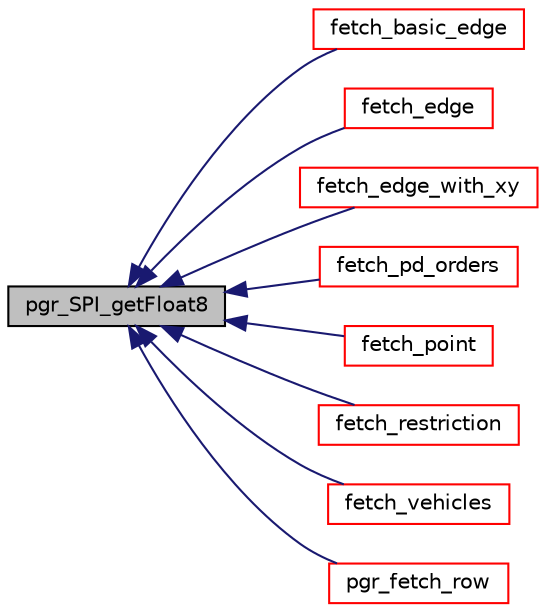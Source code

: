 digraph "pgr_SPI_getFloat8"
{
  edge [fontname="Helvetica",fontsize="10",labelfontname="Helvetica",labelfontsize="10"];
  node [fontname="Helvetica",fontsize="10",shape=record];
  rankdir="LR";
  Node422 [label="pgr_SPI_getFloat8",height=0.2,width=0.4,color="black", fillcolor="grey75", style="filled", fontcolor="black"];
  Node422 -> Node423 [dir="back",color="midnightblue",fontsize="10",style="solid",fontname="Helvetica"];
  Node423 [label="fetch_basic_edge",height=0.2,width=0.4,color="red", fillcolor="white", style="filled",URL="$edges__input_8c.html#aa893998e756deec8a537ce2c8312430d"];
  Node422 -> Node428 [dir="back",color="midnightblue",fontsize="10",style="solid",fontname="Helvetica"];
  Node428 [label="fetch_edge",height=0.2,width=0.4,color="red", fillcolor="white", style="filled",URL="$edges__input_8c.html#a7c4a0a57abd38dd84a5554e853c696bb"];
  Node422 -> Node447 [dir="back",color="midnightblue",fontsize="10",style="solid",fontname="Helvetica"];
  Node447 [label="fetch_edge_with_xy",height=0.2,width=0.4,color="red", fillcolor="white", style="filled",URL="$edges__input_8c.html#a9efbb1cb5cbb9cb8758bc2b92112352d"];
  Node422 -> Node453 [dir="back",color="midnightblue",fontsize="10",style="solid",fontname="Helvetica"];
  Node453 [label="fetch_pd_orders",height=0.2,width=0.4,color="red", fillcolor="white", style="filled",URL="$orders__input_8c.html#a94ba2b2c12bd206b9fbc82482e957902"];
  Node422 -> Node461 [dir="back",color="midnightblue",fontsize="10",style="solid",fontname="Helvetica"];
  Node461 [label="fetch_point",height=0.2,width=0.4,color="red", fillcolor="white", style="filled",URL="$points__input_8c.html#a2f961047988f038e9e676adc091a551c"];
  Node422 -> Node465 [dir="back",color="midnightblue",fontsize="10",style="solid",fontname="Helvetica"];
  Node465 [label="fetch_restriction",height=0.2,width=0.4,color="red", fillcolor="white", style="filled",URL="$restrictions__input_8c.html#ac3cee3d89294cf9d7839cf1e4992db61"];
  Node422 -> Node467 [dir="back",color="midnightblue",fontsize="10",style="solid",fontname="Helvetica"];
  Node467 [label="fetch_vehicles",height=0.2,width=0.4,color="red", fillcolor="white", style="filled",URL="$vehicles__input_8c.html#a8dedcfbf71ecc7f6c789331d5e89e909"];
  Node422 -> Node471 [dir="back",color="midnightblue",fontsize="10",style="solid",fontname="Helvetica"];
  Node471 [label="pgr_fetch_row",height=0.2,width=0.4,color="red", fillcolor="white", style="filled",URL="$coordinates__input_8c.html#ac4c790b0cafc486a0e9adaaa08dfdb43"];
}
